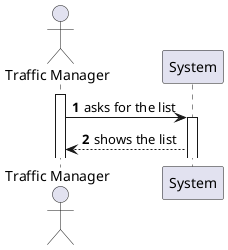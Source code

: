 @startuml
'https://plantuml.com/sequence-diagram

autonumber

actor "Traffic Manager" as TM

activate TM

TM-> System: asks for the list

activate System

System --> TM: shows the list






@enduml